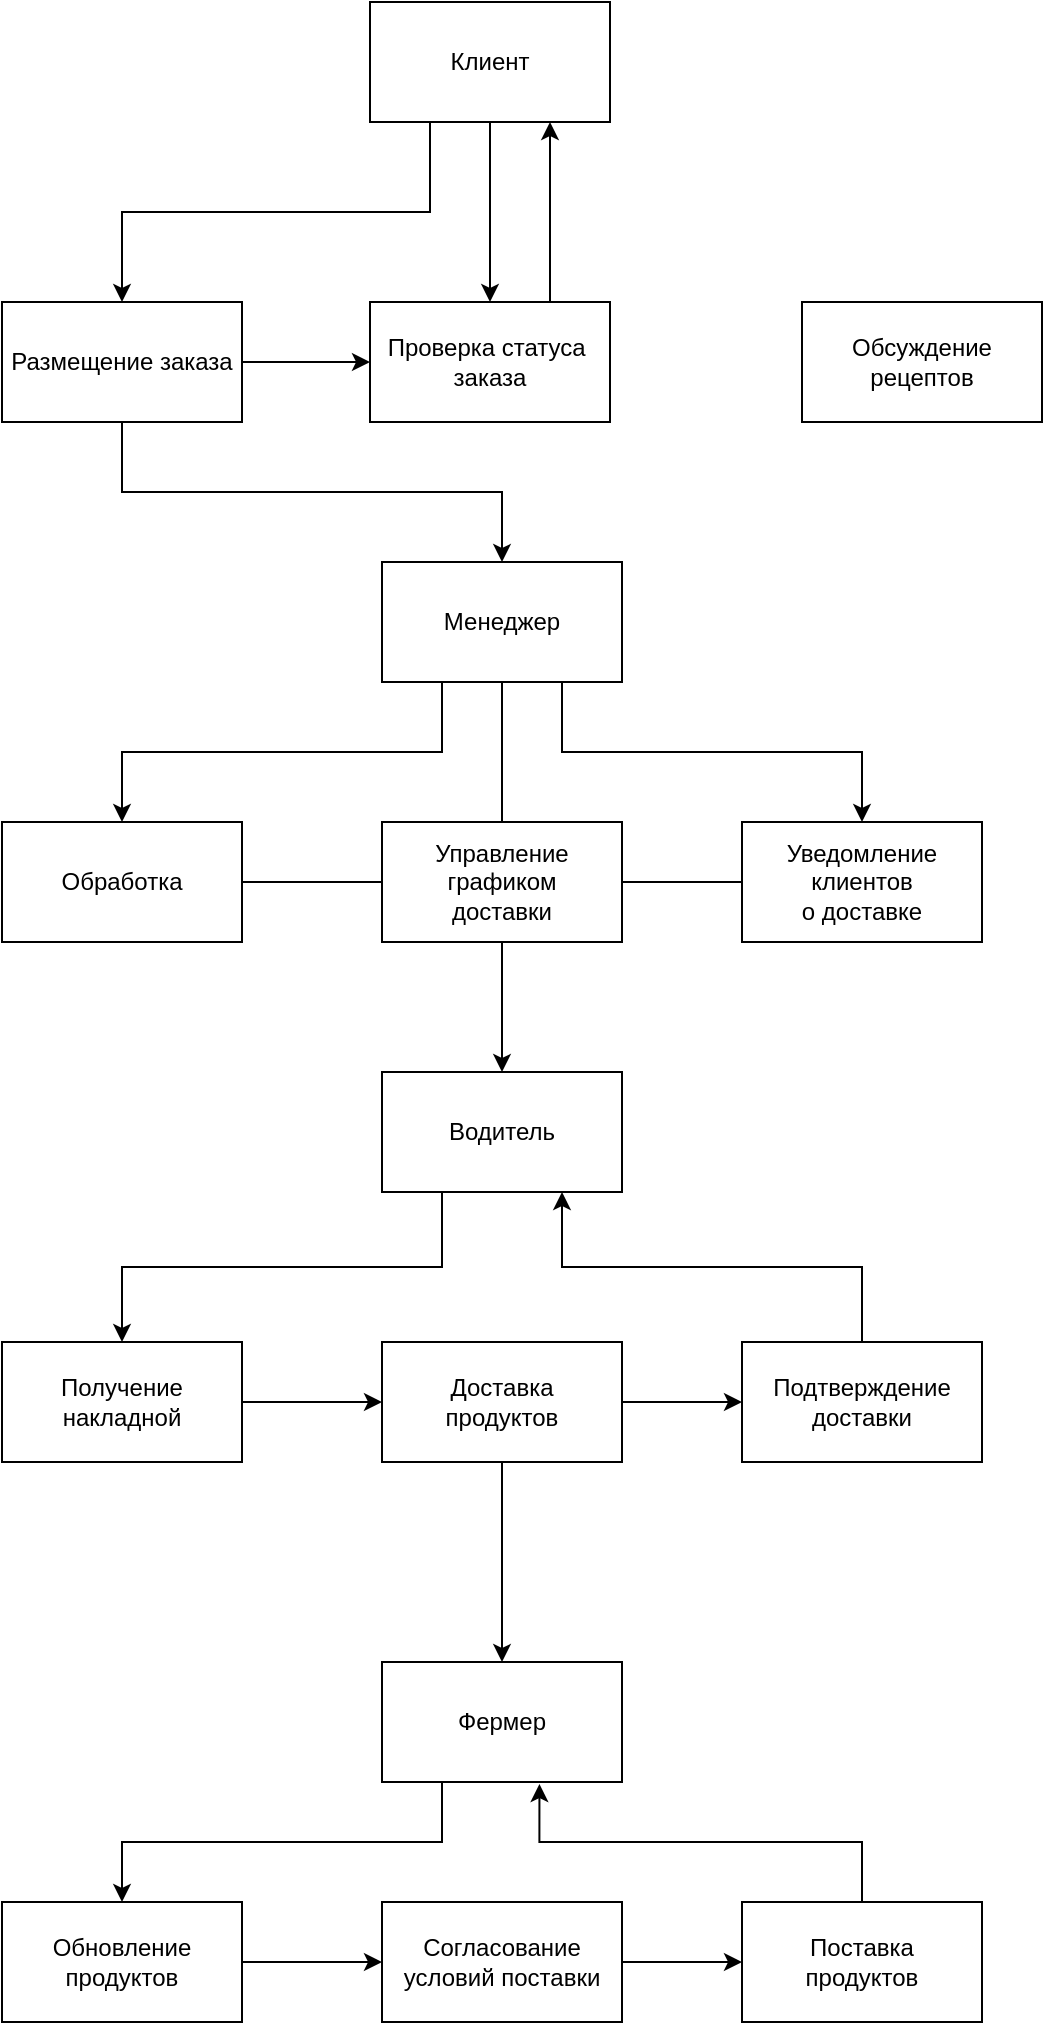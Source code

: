 <mxfile version="24.9.1">
  <diagram name="Page-1" id="nvgVDbkUr-Q73rS64mud">
    <mxGraphModel dx="1760" dy="1042" grid="1" gridSize="10" guides="1" tooltips="1" connect="1" arrows="1" fold="1" page="1" pageScale="1" pageWidth="827" pageHeight="1169" math="0" shadow="0">
      <root>
        <mxCell id="0" />
        <mxCell id="1" parent="0" />
        <mxCell id="62i8OGfVCfFYQrSGfKfU-52" style="edgeStyle=orthogonalEdgeStyle;rounded=0;orthogonalLoop=1;jettySize=auto;html=1;exitX=0.25;exitY=1;exitDx=0;exitDy=0;entryX=0.5;entryY=0;entryDx=0;entryDy=0;" edge="1" parent="1" source="62i8OGfVCfFYQrSGfKfU-10" target="62i8OGfVCfFYQrSGfKfU-13">
          <mxGeometry relative="1" as="geometry" />
        </mxCell>
        <mxCell id="62i8OGfVCfFYQrSGfKfU-62" style="edgeStyle=orthogonalEdgeStyle;rounded=0;orthogonalLoop=1;jettySize=auto;html=1;exitX=0.5;exitY=1;exitDx=0;exitDy=0;" edge="1" parent="1" source="62i8OGfVCfFYQrSGfKfU-10" target="62i8OGfVCfFYQrSGfKfU-14">
          <mxGeometry relative="1" as="geometry" />
        </mxCell>
        <mxCell id="62i8OGfVCfFYQrSGfKfU-10" value="Клиент" style="rounded=0;whiteSpace=wrap;html=1;" vertex="1" parent="1">
          <mxGeometry x="354" y="50" width="120" height="60" as="geometry" />
        </mxCell>
        <mxCell id="62i8OGfVCfFYQrSGfKfU-21" style="edgeStyle=orthogonalEdgeStyle;rounded=0;orthogonalLoop=1;jettySize=auto;html=1;exitX=1;exitY=0.5;exitDx=0;exitDy=0;entryX=0;entryY=0.5;entryDx=0;entryDy=0;" edge="1" parent="1" source="62i8OGfVCfFYQrSGfKfU-13" target="62i8OGfVCfFYQrSGfKfU-14">
          <mxGeometry relative="1" as="geometry" />
        </mxCell>
        <mxCell id="62i8OGfVCfFYQrSGfKfU-51" style="edgeStyle=orthogonalEdgeStyle;rounded=0;orthogonalLoop=1;jettySize=auto;html=1;exitX=0.5;exitY=1;exitDx=0;exitDy=0;entryX=0.5;entryY=0;entryDx=0;entryDy=0;" edge="1" parent="1" source="62i8OGfVCfFYQrSGfKfU-13" target="62i8OGfVCfFYQrSGfKfU-22">
          <mxGeometry relative="1" as="geometry" />
        </mxCell>
        <mxCell id="62i8OGfVCfFYQrSGfKfU-13" value="Размещение заказа" style="rounded=0;whiteSpace=wrap;html=1;" vertex="1" parent="1">
          <mxGeometry x="170" y="200" width="120" height="60" as="geometry" />
        </mxCell>
        <mxCell id="62i8OGfVCfFYQrSGfKfU-63" style="edgeStyle=orthogonalEdgeStyle;rounded=0;orthogonalLoop=1;jettySize=auto;html=1;exitX=0.75;exitY=0;exitDx=0;exitDy=0;entryX=0.75;entryY=1;entryDx=0;entryDy=0;" edge="1" parent="1" source="62i8OGfVCfFYQrSGfKfU-14" target="62i8OGfVCfFYQrSGfKfU-10">
          <mxGeometry relative="1" as="geometry" />
        </mxCell>
        <mxCell id="62i8OGfVCfFYQrSGfKfU-14" value="Проверка статуса &#xa;заказа" style="rounded=0;whiteSpace=wrap;html=1;" vertex="1" parent="1">
          <mxGeometry x="354" y="200" width="120" height="60" as="geometry" />
        </mxCell>
        <mxCell id="62i8OGfVCfFYQrSGfKfU-15" value="Обсуждение&#xa;рецептов" style="rounded=0;whiteSpace=wrap;html=1;" vertex="1" parent="1">
          <mxGeometry x="570" y="200" width="120" height="60" as="geometry" />
        </mxCell>
        <mxCell id="62i8OGfVCfFYQrSGfKfU-49" style="edgeStyle=orthogonalEdgeStyle;rounded=0;orthogonalLoop=1;jettySize=auto;html=1;exitX=0.75;exitY=1;exitDx=0;exitDy=0;" edge="1" parent="1" source="62i8OGfVCfFYQrSGfKfU-22" target="62i8OGfVCfFYQrSGfKfU-29">
          <mxGeometry relative="1" as="geometry" />
        </mxCell>
        <mxCell id="62i8OGfVCfFYQrSGfKfU-50" style="edgeStyle=orthogonalEdgeStyle;rounded=0;orthogonalLoop=1;jettySize=auto;html=1;exitX=0.25;exitY=1;exitDx=0;exitDy=0;entryX=0.5;entryY=0;entryDx=0;entryDy=0;" edge="1" parent="1" source="62i8OGfVCfFYQrSGfKfU-22" target="62i8OGfVCfFYQrSGfKfU-24">
          <mxGeometry relative="1" as="geometry" />
        </mxCell>
        <mxCell id="62i8OGfVCfFYQrSGfKfU-22" value="Менеджер" style="rounded=0;whiteSpace=wrap;html=1;" vertex="1" parent="1">
          <mxGeometry x="360" y="330" width="120" height="60" as="geometry" />
        </mxCell>
        <mxCell id="62i8OGfVCfFYQrSGfKfU-24" value="Обработка" style="rounded=0;whiteSpace=wrap;html=1;" vertex="1" parent="1">
          <mxGeometry x="170" y="460" width="120" height="60" as="geometry" />
        </mxCell>
        <mxCell id="62i8OGfVCfFYQrSGfKfU-29" value="Уведомление клиентов&#xa;о доставке" style="rounded=0;whiteSpace=wrap;html=1;" vertex="1" parent="1">
          <mxGeometry x="540" y="460" width="120" height="60" as="geometry" />
        </mxCell>
        <mxCell id="62i8OGfVCfFYQrSGfKfU-45" value="" style="edgeStyle=orthogonalEdgeStyle;rounded=0;orthogonalLoop=1;jettySize=auto;html=1;" edge="1" parent="1" source="62i8OGfVCfFYQrSGfKfU-30" target="62i8OGfVCfFYQrSGfKfU-35">
          <mxGeometry relative="1" as="geometry" />
        </mxCell>
        <mxCell id="62i8OGfVCfFYQrSGfKfU-30" value="Управление&#xa;графиком&#xa;доставки" style="rounded=0;whiteSpace=wrap;html=1;" vertex="1" parent="1">
          <mxGeometry x="360" y="460" width="120" height="60" as="geometry" />
        </mxCell>
        <mxCell id="62i8OGfVCfFYQrSGfKfU-32" value="" style="endArrow=none;html=1;rounded=0;entryX=0.5;entryY=1;entryDx=0;entryDy=0;" edge="1" parent="1" source="62i8OGfVCfFYQrSGfKfU-30" target="62i8OGfVCfFYQrSGfKfU-22">
          <mxGeometry width="50" height="50" relative="1" as="geometry">
            <mxPoint x="420" y="530" as="sourcePoint" />
            <mxPoint x="470" y="480" as="targetPoint" />
          </mxGeometry>
        </mxCell>
        <mxCell id="62i8OGfVCfFYQrSGfKfU-46" style="edgeStyle=orthogonalEdgeStyle;rounded=0;orthogonalLoop=1;jettySize=auto;html=1;exitX=0.25;exitY=1;exitDx=0;exitDy=0;entryX=0.5;entryY=0;entryDx=0;entryDy=0;" edge="1" parent="1" source="62i8OGfVCfFYQrSGfKfU-35" target="62i8OGfVCfFYQrSGfKfU-38">
          <mxGeometry relative="1" as="geometry" />
        </mxCell>
        <mxCell id="62i8OGfVCfFYQrSGfKfU-35" value="Водитель" style="rounded=0;whiteSpace=wrap;html=1;" vertex="1" parent="1">
          <mxGeometry x="360" y="585" width="120" height="60" as="geometry" />
        </mxCell>
        <mxCell id="62i8OGfVCfFYQrSGfKfU-61" style="edgeStyle=orthogonalEdgeStyle;rounded=0;orthogonalLoop=1;jettySize=auto;html=1;exitX=0.5;exitY=0;exitDx=0;exitDy=0;entryX=0.75;entryY=1;entryDx=0;entryDy=0;" edge="1" parent="1" source="62i8OGfVCfFYQrSGfKfU-36" target="62i8OGfVCfFYQrSGfKfU-35">
          <mxGeometry relative="1" as="geometry" />
        </mxCell>
        <mxCell id="62i8OGfVCfFYQrSGfKfU-36" value="Подтверждение&#xa;доставки" style="rounded=0;whiteSpace=wrap;html=1;" vertex="1" parent="1">
          <mxGeometry x="540" y="720" width="120" height="60" as="geometry" />
        </mxCell>
        <mxCell id="62i8OGfVCfFYQrSGfKfU-54" style="edgeStyle=orthogonalEdgeStyle;rounded=0;orthogonalLoop=1;jettySize=auto;html=1;exitX=0.5;exitY=1;exitDx=0;exitDy=0;entryX=0.5;entryY=0;entryDx=0;entryDy=0;" edge="1" parent="1" source="62i8OGfVCfFYQrSGfKfU-37" target="62i8OGfVCfFYQrSGfKfU-39">
          <mxGeometry relative="1" as="geometry" />
        </mxCell>
        <mxCell id="62i8OGfVCfFYQrSGfKfU-56" style="edgeStyle=orthogonalEdgeStyle;rounded=0;orthogonalLoop=1;jettySize=auto;html=1;exitX=1;exitY=0.5;exitDx=0;exitDy=0;entryX=0;entryY=0.5;entryDx=0;entryDy=0;" edge="1" parent="1" source="62i8OGfVCfFYQrSGfKfU-37" target="62i8OGfVCfFYQrSGfKfU-36">
          <mxGeometry relative="1" as="geometry" />
        </mxCell>
        <mxCell id="62i8OGfVCfFYQrSGfKfU-37" value="Доставка&#xa;продуктов" style="rounded=0;whiteSpace=wrap;html=1;" vertex="1" parent="1">
          <mxGeometry x="360" y="720" width="120" height="60" as="geometry" />
        </mxCell>
        <mxCell id="62i8OGfVCfFYQrSGfKfU-55" style="edgeStyle=orthogonalEdgeStyle;rounded=0;orthogonalLoop=1;jettySize=auto;html=1;exitX=1;exitY=0.5;exitDx=0;exitDy=0;entryX=0;entryY=0.5;entryDx=0;entryDy=0;" edge="1" parent="1" source="62i8OGfVCfFYQrSGfKfU-38" target="62i8OGfVCfFYQrSGfKfU-37">
          <mxGeometry relative="1" as="geometry" />
        </mxCell>
        <mxCell id="62i8OGfVCfFYQrSGfKfU-38" value="Получение&#xa;накладной" style="rounded=0;whiteSpace=wrap;html=1;" vertex="1" parent="1">
          <mxGeometry x="170" y="720" width="120" height="60" as="geometry" />
        </mxCell>
        <mxCell id="62i8OGfVCfFYQrSGfKfU-57" style="edgeStyle=orthogonalEdgeStyle;rounded=0;orthogonalLoop=1;jettySize=auto;html=1;exitX=0.25;exitY=1;exitDx=0;exitDy=0;entryX=0.5;entryY=0;entryDx=0;entryDy=0;" edge="1" parent="1" source="62i8OGfVCfFYQrSGfKfU-39" target="62i8OGfVCfFYQrSGfKfU-42">
          <mxGeometry relative="1" as="geometry" />
        </mxCell>
        <mxCell id="62i8OGfVCfFYQrSGfKfU-39" value="Фермер" style="rounded=0;whiteSpace=wrap;html=1;" vertex="1" parent="1">
          <mxGeometry x="360" y="880" width="120" height="60" as="geometry" />
        </mxCell>
        <mxCell id="62i8OGfVCfFYQrSGfKfU-40" value="Поставка&#xa;продуктов" style="rounded=0;whiteSpace=wrap;html=1;" vertex="1" parent="1">
          <mxGeometry x="540" y="1000" width="120" height="60" as="geometry" />
        </mxCell>
        <mxCell id="62i8OGfVCfFYQrSGfKfU-59" style="edgeStyle=orthogonalEdgeStyle;rounded=0;orthogonalLoop=1;jettySize=auto;html=1;exitX=1;exitY=0.5;exitDx=0;exitDy=0;entryX=0;entryY=0.5;entryDx=0;entryDy=0;" edge="1" parent="1" source="62i8OGfVCfFYQrSGfKfU-41" target="62i8OGfVCfFYQrSGfKfU-40">
          <mxGeometry relative="1" as="geometry" />
        </mxCell>
        <mxCell id="62i8OGfVCfFYQrSGfKfU-41" value="Согласование&#xa;условий поставки" style="rounded=0;whiteSpace=wrap;html=1;" vertex="1" parent="1">
          <mxGeometry x="360" y="1000" width="120" height="60" as="geometry" />
        </mxCell>
        <mxCell id="62i8OGfVCfFYQrSGfKfU-58" style="edgeStyle=orthogonalEdgeStyle;rounded=0;orthogonalLoop=1;jettySize=auto;html=1;exitX=1;exitY=0.5;exitDx=0;exitDy=0;" edge="1" parent="1" source="62i8OGfVCfFYQrSGfKfU-42" target="62i8OGfVCfFYQrSGfKfU-41">
          <mxGeometry relative="1" as="geometry" />
        </mxCell>
        <mxCell id="62i8OGfVCfFYQrSGfKfU-42" value="Обновление&#xa;продуктов" style="rounded=0;whiteSpace=wrap;html=1;" vertex="1" parent="1">
          <mxGeometry x="170" y="1000" width="120" height="60" as="geometry" />
        </mxCell>
        <mxCell id="62i8OGfVCfFYQrSGfKfU-43" value="" style="endArrow=none;html=1;rounded=0;exitX=1;exitY=0.5;exitDx=0;exitDy=0;entryX=0;entryY=0.5;entryDx=0;entryDy=0;" edge="1" parent="1" source="62i8OGfVCfFYQrSGfKfU-24" target="62i8OGfVCfFYQrSGfKfU-30">
          <mxGeometry width="50" height="50" relative="1" as="geometry">
            <mxPoint x="400" y="480" as="sourcePoint" />
            <mxPoint x="450" y="430" as="targetPoint" />
          </mxGeometry>
        </mxCell>
        <mxCell id="62i8OGfVCfFYQrSGfKfU-44" value="" style="endArrow=none;html=1;rounded=0;exitX=1;exitY=0.5;exitDx=0;exitDy=0;entryX=0;entryY=0.5;entryDx=0;entryDy=0;" edge="1" parent="1" source="62i8OGfVCfFYQrSGfKfU-30" target="62i8OGfVCfFYQrSGfKfU-29">
          <mxGeometry width="50" height="50" relative="1" as="geometry">
            <mxPoint x="300" y="500" as="sourcePoint" />
            <mxPoint x="370" y="500" as="targetPoint" />
          </mxGeometry>
        </mxCell>
        <mxCell id="62i8OGfVCfFYQrSGfKfU-60" style="edgeStyle=orthogonalEdgeStyle;rounded=0;orthogonalLoop=1;jettySize=auto;html=1;exitX=0.5;exitY=0;exitDx=0;exitDy=0;entryX=0.656;entryY=1.017;entryDx=0;entryDy=0;entryPerimeter=0;" edge="1" parent="1" source="62i8OGfVCfFYQrSGfKfU-40" target="62i8OGfVCfFYQrSGfKfU-39">
          <mxGeometry relative="1" as="geometry" />
        </mxCell>
      </root>
    </mxGraphModel>
  </diagram>
</mxfile>
